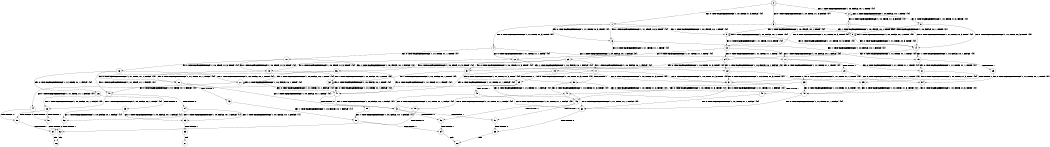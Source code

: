 digraph BCG {
size = "7, 10.5";
center = TRUE;
node [shape = circle];
0 [peripheries = 2];
0 -> 1 [label = "EX !0 !ATOMIC_EXCH_BRANCH (1, +0, TRUE, +1, 3, FALSE) !{0}"];
0 -> 2 [label = "EX !1 !ATOMIC_EXCH_BRANCH (1, +0, FALSE, +0, 1, TRUE) !{0}"];
0 -> 3 [label = "EX !0 !ATOMIC_EXCH_BRANCH (1, +0, TRUE, +1, 3, FALSE) !{0}"];
1 -> 4 [label = "EX !0 !ATOMIC_EXCH_BRANCH (1, +1, TRUE, +0, 3, TRUE) !{0}"];
1 -> 5 [label = "EX !1 !ATOMIC_EXCH_BRANCH (1, +0, FALSE, +0, 1, TRUE) !{0}"];
1 -> 6 [label = "EX !0 !ATOMIC_EXCH_BRANCH (1, +1, TRUE, +0, 3, TRUE) !{0}"];
2 -> 2 [label = "EX !1 !ATOMIC_EXCH_BRANCH (1, +0, FALSE, +0, 1, TRUE) !{0}"];
2 -> 7 [label = "EX !0 !ATOMIC_EXCH_BRANCH (1, +0, TRUE, +1, 3, FALSE) !{0}"];
2 -> 8 [label = "EX !0 !ATOMIC_EXCH_BRANCH (1, +0, TRUE, +1, 3, FALSE) !{0}"];
3 -> 9 [label = "EX !1 !ATOMIC_EXCH_BRANCH (1, +0, FALSE, +0, 1, TRUE) !{0}"];
3 -> 6 [label = "EX !0 !ATOMIC_EXCH_BRANCH (1, +1, TRUE, +0, 3, TRUE) !{0}"];
4 -> 10 [label = "EX !0 !ATOMIC_EXCH_BRANCH (1, +1, TRUE, +1, 1, TRUE) !{0}"];
4 -> 11 [label = "EX !1 !ATOMIC_EXCH_BRANCH (1, +0, FALSE, +0, 1, FALSE) !{0}"];
4 -> 12 [label = "EX !0 !ATOMIC_EXCH_BRANCH (1, +1, TRUE, +1, 1, TRUE) !{0}"];
5 -> 13 [label = "EX !0 !ATOMIC_EXCH_BRANCH (1, +1, TRUE, +0, 3, TRUE) !{0}"];
5 -> 5 [label = "EX !1 !ATOMIC_EXCH_BRANCH (1, +0, FALSE, +0, 1, TRUE) !{0}"];
5 -> 14 [label = "EX !0 !ATOMIC_EXCH_BRANCH (1, +1, TRUE, +0, 3, TRUE) !{0}"];
6 -> 15 [label = "EX !1 !ATOMIC_EXCH_BRANCH (1, +0, FALSE, +0, 1, FALSE) !{0}"];
6 -> 12 [label = "EX !0 !ATOMIC_EXCH_BRANCH (1, +1, TRUE, +1, 1, TRUE) !{0}"];
7 -> 13 [label = "EX !0 !ATOMIC_EXCH_BRANCH (1, +1, TRUE, +0, 3, TRUE) !{0}"];
7 -> 5 [label = "EX !1 !ATOMIC_EXCH_BRANCH (1, +0, FALSE, +0, 1, TRUE) !{0}"];
7 -> 14 [label = "EX !0 !ATOMIC_EXCH_BRANCH (1, +1, TRUE, +0, 3, TRUE) !{0}"];
8 -> 9 [label = "EX !1 !ATOMIC_EXCH_BRANCH (1, +0, FALSE, +0, 1, TRUE) !{0}"];
8 -> 14 [label = "EX !0 !ATOMIC_EXCH_BRANCH (1, +1, TRUE, +0, 3, TRUE) !{0}"];
9 -> 9 [label = "EX !1 !ATOMIC_EXCH_BRANCH (1, +0, FALSE, +0, 1, TRUE) !{0}"];
9 -> 14 [label = "EX !0 !ATOMIC_EXCH_BRANCH (1, +1, TRUE, +0, 3, TRUE) !{0}"];
10 -> 16 [label = "EX !0 !ATOMIC_EXCH_BRANCH (1, +0, TRUE, +1, 3, TRUE) !{0}"];
10 -> 17 [label = "EX !1 !ATOMIC_EXCH_BRANCH (1, +0, FALSE, +0, 1, FALSE) !{0}"];
10 -> 18 [label = "EX !0 !ATOMIC_EXCH_BRANCH (1, +0, TRUE, +1, 3, TRUE) !{0}"];
11 -> 19 [label = "EX !0 !ATOMIC_EXCH_BRANCH (1, +1, TRUE, +1, 1, TRUE) !{0}"];
11 -> 20 [label = "TERMINATE !1"];
11 -> 21 [label = "EX !0 !ATOMIC_EXCH_BRANCH (1, +1, TRUE, +1, 1, TRUE) !{0}"];
12 -> 22 [label = "EX !1 !ATOMIC_EXCH_BRANCH (1, +0, FALSE, +0, 1, FALSE) !{0}"];
12 -> 18 [label = "EX !0 !ATOMIC_EXCH_BRANCH (1, +0, TRUE, +1, 3, TRUE) !{0}"];
13 -> 23 [label = "EX !0 !ATOMIC_EXCH_BRANCH (1, +1, TRUE, +1, 1, TRUE) !{0}"];
13 -> 11 [label = "EX !1 !ATOMIC_EXCH_BRANCH (1, +0, FALSE, +0, 1, FALSE) !{0}"];
13 -> 24 [label = "EX !0 !ATOMIC_EXCH_BRANCH (1, +1, TRUE, +1, 1, TRUE) !{0}"];
14 -> 15 [label = "EX !1 !ATOMIC_EXCH_BRANCH (1, +0, FALSE, +0, 1, FALSE) !{0}"];
14 -> 24 [label = "EX !0 !ATOMIC_EXCH_BRANCH (1, +1, TRUE, +1, 1, TRUE) !{0}"];
15 -> 25 [label = "TERMINATE !1"];
15 -> 21 [label = "EX !0 !ATOMIC_EXCH_BRANCH (1, +1, TRUE, +1, 1, TRUE) !{0}"];
16 -> 26 [label = "EX !0 !ATOMIC_EXCH_BRANCH (1, +1, TRUE, +1, 1, FALSE) !{0}"];
16 -> 27 [label = "EX !1 !ATOMIC_EXCH_BRANCH (1, +0, FALSE, +0, 1, TRUE) !{0}"];
16 -> 28 [label = "EX !0 !ATOMIC_EXCH_BRANCH (1, +1, TRUE, +1, 1, FALSE) !{0}"];
17 -> 29 [label = "EX !0 !ATOMIC_EXCH_BRANCH (1, +0, TRUE, +1, 3, TRUE) !{0}"];
17 -> 30 [label = "TERMINATE !1"];
17 -> 31 [label = "EX !0 !ATOMIC_EXCH_BRANCH (1, +0, TRUE, +1, 3, TRUE) !{0}"];
18 -> 32 [label = "EX !1 !ATOMIC_EXCH_BRANCH (1, +0, FALSE, +0, 1, TRUE) !{0}"];
18 -> 28 [label = "EX !0 !ATOMIC_EXCH_BRANCH (1, +1, TRUE, +1, 1, FALSE) !{0}"];
19 -> 29 [label = "EX !0 !ATOMIC_EXCH_BRANCH (1, +0, TRUE, +1, 3, TRUE) !{0}"];
19 -> 30 [label = "TERMINATE !1"];
19 -> 31 [label = "EX !0 !ATOMIC_EXCH_BRANCH (1, +0, TRUE, +1, 3, TRUE) !{0}"];
20 -> 33 [label = "EX !0 !ATOMIC_EXCH_BRANCH (1, +1, TRUE, +1, 1, TRUE) !{0}"];
20 -> 34 [label = "EX !0 !ATOMIC_EXCH_BRANCH (1, +1, TRUE, +1, 1, TRUE) !{0}"];
21 -> 35 [label = "TERMINATE !1"];
21 -> 31 [label = "EX !0 !ATOMIC_EXCH_BRANCH (1, +0, TRUE, +1, 3, TRUE) !{0}"];
22 -> 35 [label = "TERMINATE !1"];
22 -> 31 [label = "EX !0 !ATOMIC_EXCH_BRANCH (1, +0, TRUE, +1, 3, TRUE) !{0}"];
23 -> 36 [label = "EX !0 !ATOMIC_EXCH_BRANCH (1, +0, TRUE, +1, 3, TRUE) !{0}"];
23 -> 17 [label = "EX !1 !ATOMIC_EXCH_BRANCH (1, +0, FALSE, +0, 1, FALSE) !{0}"];
23 -> 37 [label = "EX !0 !ATOMIC_EXCH_BRANCH (1, +0, TRUE, +1, 3, TRUE) !{0}"];
24 -> 22 [label = "EX !1 !ATOMIC_EXCH_BRANCH (1, +0, FALSE, +0, 1, FALSE) !{0}"];
24 -> 37 [label = "EX !0 !ATOMIC_EXCH_BRANCH (1, +0, TRUE, +1, 3, TRUE) !{0}"];
25 -> 34 [label = "EX !0 !ATOMIC_EXCH_BRANCH (1, +1, TRUE, +1, 1, TRUE) !{0}"];
26 -> 38 [label = "EX !1 !ATOMIC_EXCH_BRANCH (1, +0, FALSE, +0, 1, FALSE) !{0}"];
26 -> 39 [label = "TERMINATE !0"];
27 -> 40 [label = "EX !0 !ATOMIC_EXCH_BRANCH (1, +1, TRUE, +1, 1, FALSE) !{0}"];
27 -> 27 [label = "EX !1 !ATOMIC_EXCH_BRANCH (1, +0, FALSE, +0, 1, TRUE) !{0}"];
27 -> 41 [label = "EX !0 !ATOMIC_EXCH_BRANCH (1, +1, TRUE, +1, 1, FALSE) !{0}"];
28 -> 42 [label = "EX !1 !ATOMIC_EXCH_BRANCH (1, +0, FALSE, +0, 1, FALSE) !{0}"];
28 -> 43 [label = "TERMINATE !0"];
29 -> 44 [label = "EX !0 !ATOMIC_EXCH_BRANCH (1, +1, TRUE, +1, 1, FALSE) !{0}"];
29 -> 45 [label = "TERMINATE !1"];
29 -> 46 [label = "EX !0 !ATOMIC_EXCH_BRANCH (1, +1, TRUE, +1, 1, FALSE) !{0}"];
30 -> 47 [label = "EX !0 !ATOMIC_EXCH_BRANCH (1, +0, TRUE, +1, 3, TRUE) !{0}"];
30 -> 48 [label = "EX !0 !ATOMIC_EXCH_BRANCH (1, +0, TRUE, +1, 3, TRUE) !{0}"];
31 -> 49 [label = "TERMINATE !1"];
31 -> 46 [label = "EX !0 !ATOMIC_EXCH_BRANCH (1, +1, TRUE, +1, 1, FALSE) !{0}"];
32 -> 32 [label = "EX !1 !ATOMIC_EXCH_BRANCH (1, +0, FALSE, +0, 1, TRUE) !{0}"];
32 -> 41 [label = "EX !0 !ATOMIC_EXCH_BRANCH (1, +1, TRUE, +1, 1, FALSE) !{0}"];
33 -> 47 [label = "EX !0 !ATOMIC_EXCH_BRANCH (1, +0, TRUE, +1, 3, TRUE) !{0}"];
33 -> 48 [label = "EX !0 !ATOMIC_EXCH_BRANCH (1, +0, TRUE, +1, 3, TRUE) !{0}"];
34 -> 48 [label = "EX !0 !ATOMIC_EXCH_BRANCH (1, +0, TRUE, +1, 3, TRUE) !{0}"];
35 -> 48 [label = "EX !0 !ATOMIC_EXCH_BRANCH (1, +0, TRUE, +1, 3, TRUE) !{0}"];
36 -> 40 [label = "EX !0 !ATOMIC_EXCH_BRANCH (1, +1, TRUE, +1, 1, FALSE) !{0}"];
36 -> 27 [label = "EX !1 !ATOMIC_EXCH_BRANCH (1, +0, FALSE, +0, 1, TRUE) !{0}"];
36 -> 41 [label = "EX !0 !ATOMIC_EXCH_BRANCH (1, +1, TRUE, +1, 1, FALSE) !{0}"];
37 -> 32 [label = "EX !1 !ATOMIC_EXCH_BRANCH (1, +0, FALSE, +0, 1, TRUE) !{0}"];
37 -> 41 [label = "EX !0 !ATOMIC_EXCH_BRANCH (1, +1, TRUE, +1, 1, FALSE) !{0}"];
38 -> 50 [label = "TERMINATE !0"];
38 -> 51 [label = "TERMINATE !1"];
39 -> 52 [label = "EX !1 !ATOMIC_EXCH_BRANCH (1, +0, FALSE, +0, 1, FALSE) !{1}"];
39 -> 53 [label = "EX !1 !ATOMIC_EXCH_BRANCH (1, +0, FALSE, +0, 1, FALSE) !{1}"];
40 -> 38 [label = "EX !1 !ATOMIC_EXCH_BRANCH (1, +0, FALSE, +0, 1, FALSE) !{0}"];
40 -> 54 [label = "TERMINATE !0"];
41 -> 42 [label = "EX !1 !ATOMIC_EXCH_BRANCH (1, +0, FALSE, +0, 1, FALSE) !{0}"];
41 -> 55 [label = "TERMINATE !0"];
42 -> 56 [label = "TERMINATE !0"];
42 -> 57 [label = "TERMINATE !1"];
43 -> 58 [label = "EX !1 !ATOMIC_EXCH_BRANCH (1, +0, FALSE, +0, 1, FALSE) !{1}"];
44 -> 50 [label = "TERMINATE !0"];
44 -> 51 [label = "TERMINATE !1"];
45 -> 59 [label = "EX !0 !ATOMIC_EXCH_BRANCH (1, +1, TRUE, +1, 1, FALSE) !{0}"];
45 -> 60 [label = "EX !0 !ATOMIC_EXCH_BRANCH (1, +1, TRUE, +1, 1, FALSE) !{0}"];
46 -> 56 [label = "TERMINATE !0"];
46 -> 57 [label = "TERMINATE !1"];
47 -> 59 [label = "EX !0 !ATOMIC_EXCH_BRANCH (1, +1, TRUE, +1, 1, FALSE) !{0}"];
47 -> 60 [label = "EX !0 !ATOMIC_EXCH_BRANCH (1, +1, TRUE, +1, 1, FALSE) !{0}"];
48 -> 60 [label = "EX !0 !ATOMIC_EXCH_BRANCH (1, +1, TRUE, +1, 1, FALSE) !{0}"];
49 -> 60 [label = "EX !0 !ATOMIC_EXCH_BRANCH (1, +1, TRUE, +1, 1, FALSE) !{0}"];
50 -> 61 [label = "TERMINATE !1"];
51 -> 62 [label = "TERMINATE !0"];
52 -> 61 [label = "TERMINATE !1"];
53 -> 63 [label = "TERMINATE !1"];
54 -> 52 [label = "EX !1 !ATOMIC_EXCH_BRANCH (1, +0, FALSE, +0, 1, FALSE) !{1}"];
54 -> 53 [label = "EX !1 !ATOMIC_EXCH_BRANCH (1, +0, FALSE, +0, 1, FALSE) !{1}"];
55 -> 58 [label = "EX !1 !ATOMIC_EXCH_BRANCH (1, +0, FALSE, +0, 1, FALSE) !{1}"];
56 -> 64 [label = "TERMINATE !1"];
57 -> 65 [label = "TERMINATE !0"];
58 -> 64 [label = "TERMINATE !1"];
59 -> 62 [label = "TERMINATE !0"];
60 -> 65 [label = "TERMINATE !0"];
61 -> 66 [label = "exit"];
62 -> 66 [label = "exit"];
63 -> 67 [label = "exit"];
64 -> 68 [label = "exit"];
65 -> 68 [label = "exit"];
}
